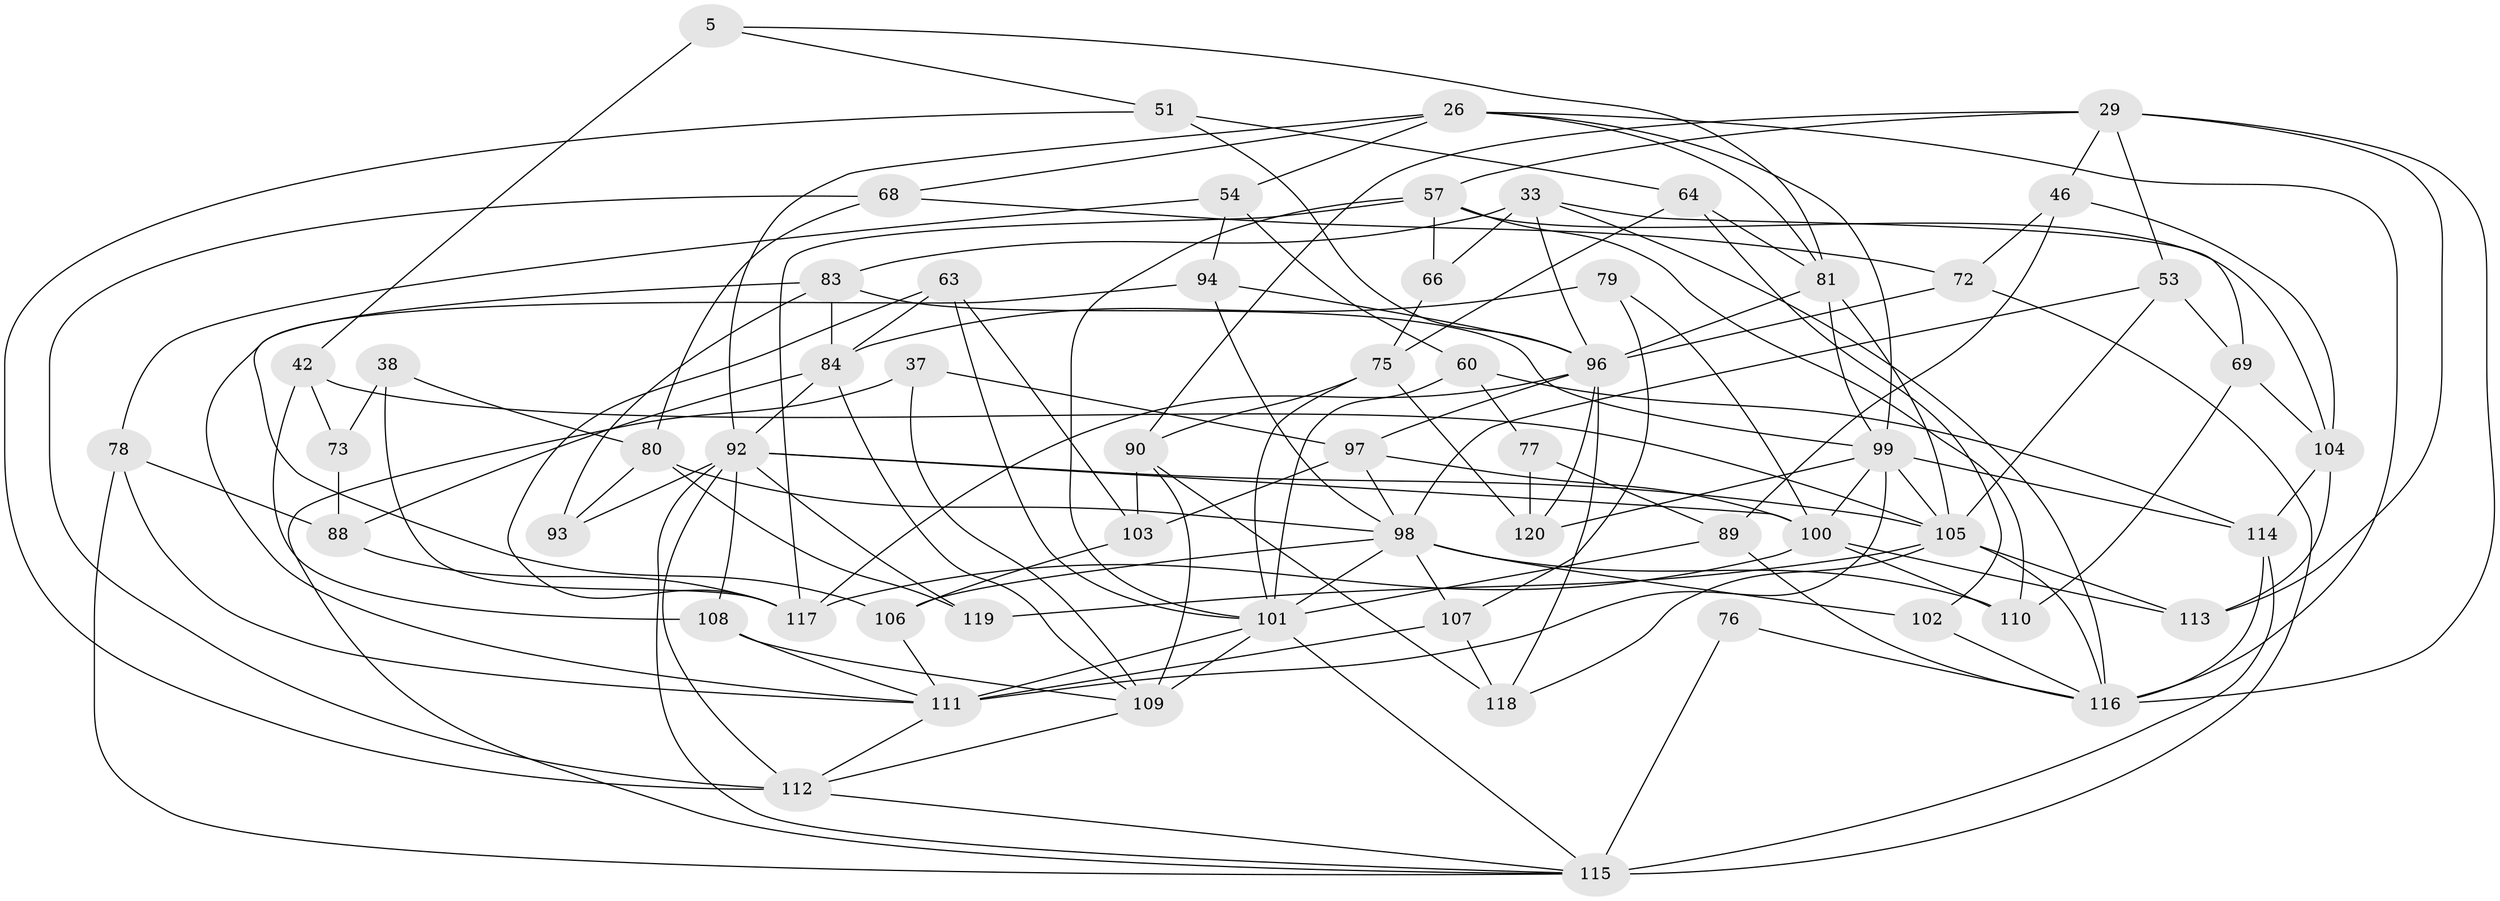 // original degree distribution, {4: 1.0}
// Generated by graph-tools (version 1.1) at 2025/59/03/09/25 04:59:02]
// undirected, 60 vertices, 148 edges
graph export_dot {
graph [start="1"]
  node [color=gray90,style=filled];
  5;
  26 [super="+24"];
  29 [super="+28"];
  33 [super="+30"];
  37;
  38;
  42 [super="+31"];
  46;
  51;
  53;
  54;
  57 [super="+16"];
  60;
  63;
  64;
  66;
  68;
  69;
  72;
  73;
  75 [super="+74"];
  76;
  77;
  78;
  79;
  80 [super="+10"];
  81 [super="+17+70"];
  83 [super="+35"];
  84 [super="+44"];
  88;
  89;
  90 [super="+82+34"];
  92 [super="+59"];
  93;
  94;
  96 [super="+48+40"];
  97 [super="+32"];
  98 [super="+65"];
  99 [super="+56+87"];
  100 [super="+12+52"];
  101 [super="+4+14+20+62"];
  102;
  103;
  104 [super="+11"];
  105 [super="+18+86+95+91"];
  106;
  107;
  108;
  109 [super="+50+71"];
  110;
  111 [super="+25+55+47"];
  112 [super="+43"];
  113 [super="+61"];
  114 [super="+39"];
  115 [super="+27+85"];
  116 [super="+21+22+49"];
  117 [super="+67"];
  118;
  119;
  120 [super="+45"];
  5 -- 51;
  5 -- 42 [weight=2];
  5 -- 81;
  26 -- 99;
  26 -- 81 [weight=2];
  26 -- 68;
  26 -- 54;
  26 -- 92 [weight=2];
  26 -- 116;
  29 -- 57 [weight=2];
  29 -- 116 [weight=2];
  29 -- 53;
  29 -- 46;
  29 -- 90;
  29 -- 113;
  33 -- 66 [weight=2];
  33 -- 69;
  33 -- 83;
  33 -- 116;
  33 -- 96;
  37 -- 97 [weight=2];
  37 -- 109;
  37 -- 115;
  38 -- 73;
  38 -- 117 [weight=2];
  38 -- 80;
  42 -- 73 [weight=2];
  42 -- 105;
  42 -- 108;
  46 -- 89;
  46 -- 72;
  46 -- 104;
  51 -- 64;
  51 -- 96;
  51 -- 112;
  53 -- 69;
  53 -- 98;
  53 -- 105;
  54 -- 78;
  54 -- 94;
  54 -- 60;
  57 -- 117 [weight=2];
  57 -- 66;
  57 -- 101;
  57 -- 104;
  57 -- 110;
  60 -- 77;
  60 -- 114;
  60 -- 101;
  63 -- 84;
  63 -- 103;
  63 -- 101;
  63 -- 117;
  64 -- 81;
  64 -- 75;
  64 -- 102;
  66 -- 75;
  68 -- 72;
  68 -- 80;
  68 -- 112;
  69 -- 110;
  69 -- 104;
  72 -- 115;
  72 -- 96;
  73 -- 88;
  75 -- 120 [weight=2];
  75 -- 90 [weight=3];
  75 -- 101;
  76 -- 116;
  76 -- 115 [weight=3];
  77 -- 89;
  77 -- 120 [weight=2];
  78 -- 88;
  78 -- 111;
  78 -- 115;
  79 -- 107;
  79 -- 100;
  79 -- 84 [weight=2];
  80 -- 119 [weight=2];
  80 -- 93;
  80 -- 98;
  81 -- 105;
  81 -- 96 [weight=2];
  81 -- 99;
  83 -- 93 [weight=2];
  83 -- 106;
  83 -- 84;
  83 -- 99;
  84 -- 92 [weight=2];
  84 -- 88;
  84 -- 109;
  88 -- 117;
  89 -- 116;
  89 -- 101;
  90 -- 118;
  90 -- 109 [weight=2];
  90 -- 103;
  92 -- 100;
  92 -- 108;
  92 -- 112;
  92 -- 119;
  92 -- 93;
  92 -- 105 [weight=2];
  92 -- 115;
  94 -- 98;
  94 -- 111;
  94 -- 96;
  96 -- 117;
  96 -- 97;
  96 -- 120;
  96 -- 118;
  97 -- 103;
  97 -- 100;
  97 -- 98;
  98 -- 101 [weight=2];
  98 -- 102;
  98 -- 106;
  98 -- 107;
  98 -- 110;
  99 -- 111 [weight=2];
  99 -- 114;
  99 -- 120;
  99 -- 105 [weight=2];
  99 -- 100;
  100 -- 117;
  100 -- 113 [weight=2];
  100 -- 110;
  101 -- 115;
  101 -- 109 [weight=2];
  101 -- 111 [weight=2];
  102 -- 116 [weight=2];
  103 -- 106;
  104 -- 114 [weight=2];
  104 -- 113;
  105 -- 113 [weight=2];
  105 -- 116;
  105 -- 119;
  105 -- 118;
  106 -- 111;
  107 -- 118;
  107 -- 111;
  108 -- 109;
  108 -- 111;
  109 -- 112;
  111 -- 112;
  112 -- 115;
  114 -- 116;
  114 -- 115;
}

